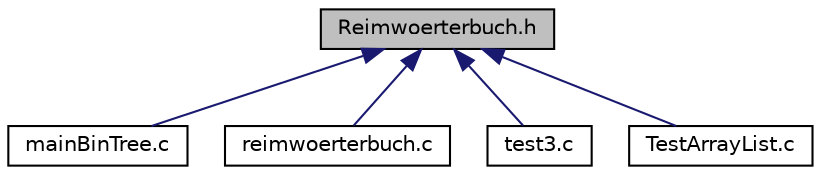 digraph "Reimwoerterbuch.h"
{
  edge [fontname="Helvetica",fontsize="10",labelfontname="Helvetica",labelfontsize="10"];
  node [fontname="Helvetica",fontsize="10",shape=record];
  Node1 [label="Reimwoerterbuch.h",height=0.2,width=0.4,color="black", fillcolor="grey75", style="filled" fontcolor="black"];
  Node1 -> Node2 [dir="back",color="midnightblue",fontsize="10",style="solid",fontname="Helvetica"];
  Node2 [label="mainBinTree.c",height=0.2,width=0.4,color="black", fillcolor="white", style="filled",URL="$mainBinTree_8c.html"];
  Node1 -> Node3 [dir="back",color="midnightblue",fontsize="10",style="solid",fontname="Helvetica"];
  Node3 [label="reimwoerterbuch.c",height=0.2,width=0.4,color="black", fillcolor="white", style="filled",URL="$reimwoerterbuch_8c.html"];
  Node1 -> Node4 [dir="back",color="midnightblue",fontsize="10",style="solid",fontname="Helvetica"];
  Node4 [label="test3.c",height=0.2,width=0.4,color="black", fillcolor="white", style="filled",URL="$test3_8c.html"];
  Node1 -> Node5 [dir="back",color="midnightblue",fontsize="10",style="solid",fontname="Helvetica"];
  Node5 [label="TestArrayList.c",height=0.2,width=0.4,color="black", fillcolor="white", style="filled",URL="$TestArrayList_8c.html"];
}
